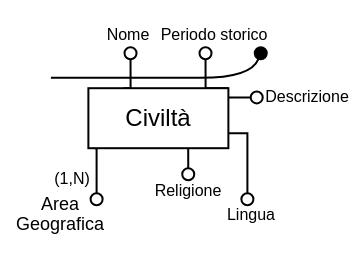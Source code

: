 <mxfile version="24.2.5" type="device">
  <diagram name="Pagina-1" id="mD4ny_UwJCW5K_lFAApE">
    <mxGraphModel dx="1445" dy="365" grid="1" gridSize="10" guides="1" tooltips="1" connect="1" arrows="1" fold="1" page="1" pageScale="1" pageWidth="827" pageHeight="1169" math="0" shadow="0">
      <root>
        <mxCell id="0" />
        <mxCell id="1" parent="0" />
        <mxCell id="e1oyv2dLsfFQuQ4IkD5C-1" style="edgeStyle=orthogonalEdgeStyle;rounded=0;orthogonalLoop=1;jettySize=auto;html=1;exitX=0.25;exitY=0;exitDx=0;exitDy=0;entryX=0.5;entryY=1;entryDx=0;entryDy=0;endArrow=oval;endFill=0;" edge="1" parent="1" source="e1oyv2dLsfFQuQ4IkD5C-20">
          <mxGeometry relative="1" as="geometry">
            <mxPoint x="37.26" y="235.6" as="targetPoint" />
          </mxGeometry>
        </mxCell>
        <mxCell id="e1oyv2dLsfFQuQ4IkD5C-2" style="edgeStyle=orthogonalEdgeStyle;rounded=0;orthogonalLoop=1;jettySize=auto;html=1;exitX=1;exitY=0;exitDx=0;exitDy=0;entryX=0.25;entryY=1;entryDx=0;entryDy=0;endArrow=oval;endFill=0;" edge="1" parent="1" source="e1oyv2dLsfFQuQ4IkD5C-20">
          <mxGeometry relative="1" as="geometry">
            <mxPoint x="74.76" y="235.6" as="targetPoint" />
          </mxGeometry>
        </mxCell>
        <mxCell id="e1oyv2dLsfFQuQ4IkD5C-3" value="&lt;font style=&quot;font-size: 8px;&quot;&gt;Periodo storico&lt;/font&gt;" style="text;html=1;align=center;verticalAlign=middle;whiteSpace=wrap;rounded=0;" vertex="1" parent="1">
          <mxGeometry x="43.69" y="209.71" width="70" height="30" as="geometry" />
        </mxCell>
        <mxCell id="e1oyv2dLsfFQuQ4IkD5C-4" value="&lt;font style=&quot;font-size: 8px;&quot;&gt;Nome&lt;/font&gt;" style="text;html=1;align=center;verticalAlign=middle;whiteSpace=wrap;rounded=0;" vertex="1" parent="1">
          <mxGeometry x="6.19" y="209.71" width="60" height="30" as="geometry" />
        </mxCell>
        <mxCell id="e1oyv2dLsfFQuQ4IkD5C-5" value="" style="curved=1;endArrow=oval;html=1;rounded=0;entryX=0.642;entryY=0.924;entryDx=0;entryDy=0;entryPerimeter=0;endFill=1;" edge="1" parent="1">
          <mxGeometry width="50" height="50" relative="1" as="geometry">
            <mxPoint x="-2.56" y="247.89" as="sourcePoint" />
            <mxPoint x="102.38" y="235.61" as="targetPoint" />
            <Array as="points">
              <mxPoint x="47.44" y="247.89" />
              <mxPoint x="97.44" y="247.89" />
            </Array>
          </mxGeometry>
        </mxCell>
        <mxCell id="e1oyv2dLsfFQuQ4IkD5C-9" value="&lt;font style=&quot;font-size: 8px;&quot;&gt;(1,N)&lt;/font&gt;" style="text;html=1;align=center;verticalAlign=middle;whiteSpace=wrap;rounded=1;strokeColor=none;glass=0;" vertex="1" parent="1">
          <mxGeometry x="-17.37" y="289.2" width="50" height="15" as="geometry" />
        </mxCell>
        <mxCell id="e1oyv2dLsfFQuQ4IkD5C-10" value="&lt;p style=&quot;line-height: 70%;&quot;&gt;&lt;font style=&quot;font-size: 9px;&quot;&gt;Area Geografica&lt;/font&gt;&lt;/p&gt;" style="text;html=1;align=center;verticalAlign=middle;whiteSpace=wrap;rounded=0;" vertex="1" parent="1">
          <mxGeometry x="-27.74" y="300" width="60" height="30" as="geometry" />
        </mxCell>
        <mxCell id="e1oyv2dLsfFQuQ4IkD5C-11" style="edgeStyle=orthogonalEdgeStyle;rounded=0;orthogonalLoop=1;jettySize=auto;html=1;exitX=0.25;exitY=1;exitDx=0;exitDy=0;endArrow=oval;endFill=0;" edge="1" parent="1">
          <mxGeometry relative="1" as="geometry">
            <mxPoint x="19.21" y="283.1" as="sourcePoint" />
            <mxPoint x="20.3" y="308.6" as="targetPoint" />
          </mxGeometry>
        </mxCell>
        <mxCell id="e1oyv2dLsfFQuQ4IkD5C-14" value="&lt;font style=&quot;font-size: 8px;&quot;&gt;Descrizione&lt;/font&gt;" style="text;html=1;align=center;verticalAlign=middle;whiteSpace=wrap;rounded=0;" vertex="1" parent="1">
          <mxGeometry x="105" y="250" width="41.24" height="12" as="geometry" />
        </mxCell>
        <mxCell id="e1oyv2dLsfFQuQ4IkD5C-15" style="edgeStyle=orthogonalEdgeStyle;rounded=0;orthogonalLoop=1;jettySize=auto;html=1;exitX=0.25;exitY=1;exitDx=0;exitDy=0;endArrow=oval;endFill=0;" edge="1" parent="1">
          <mxGeometry relative="1" as="geometry">
            <mxPoint x="65.03" y="270.62" as="sourcePoint" />
            <mxPoint x="66.12" y="296.12" as="targetPoint" />
          </mxGeometry>
        </mxCell>
        <mxCell id="e1oyv2dLsfFQuQ4IkD5C-16" style="edgeStyle=orthogonalEdgeStyle;rounded=0;orthogonalLoop=1;jettySize=auto;html=1;exitX=1;exitY=0.75;exitDx=0;exitDy=0;endArrow=oval;endFill=0;" edge="1" parent="1" source="e1oyv2dLsfFQuQ4IkD5C-20">
          <mxGeometry relative="1" as="geometry">
            <mxPoint x="94.61" y="283.12" as="sourcePoint" />
            <mxPoint x="95.7" y="308.62" as="targetPoint" />
          </mxGeometry>
        </mxCell>
        <mxCell id="e1oyv2dLsfFQuQ4IkD5C-17" value="&lt;font style=&quot;font-size: 8px;&quot;&gt;Lingua&lt;/font&gt;" style="text;html=1;align=center;verticalAlign=middle;whiteSpace=wrap;rounded=0;" vertex="1" parent="1">
          <mxGeometry x="91.33" y="310.12" width="13.49" height="9.75" as="geometry" />
        </mxCell>
        <mxCell id="e1oyv2dLsfFQuQ4IkD5C-18" value="&lt;font style=&quot;font-size: 8px;&quot;&gt;Religione&lt;/font&gt;" style="text;html=1;align=center;verticalAlign=middle;whiteSpace=wrap;rounded=0;" vertex="1" parent="1">
          <mxGeometry x="60.16" y="296.12" width="12" height="14" as="geometry" />
        </mxCell>
        <mxCell id="e1oyv2dLsfFQuQ4IkD5C-19" style="edgeStyle=orthogonalEdgeStyle;rounded=0;orthogonalLoop=1;jettySize=auto;html=1;exitX=1;exitY=0.5;exitDx=0;exitDy=0;endArrow=oval;endFill=0;" edge="1" parent="1">
          <mxGeometry relative="1" as="geometry">
            <mxPoint x="77.24" y="257.71" as="sourcePoint" />
            <mxPoint x="100.36" y="257.71" as="targetPoint" />
          </mxGeometry>
        </mxCell>
        <mxCell id="e1oyv2dLsfFQuQ4IkD5C-20" value="Civiltà" style="whiteSpace=wrap;html=1;align=center;" vertex="1" parent="1">
          <mxGeometry x="16.19" y="253.1" width="70" height="30" as="geometry" />
        </mxCell>
      </root>
    </mxGraphModel>
  </diagram>
</mxfile>
